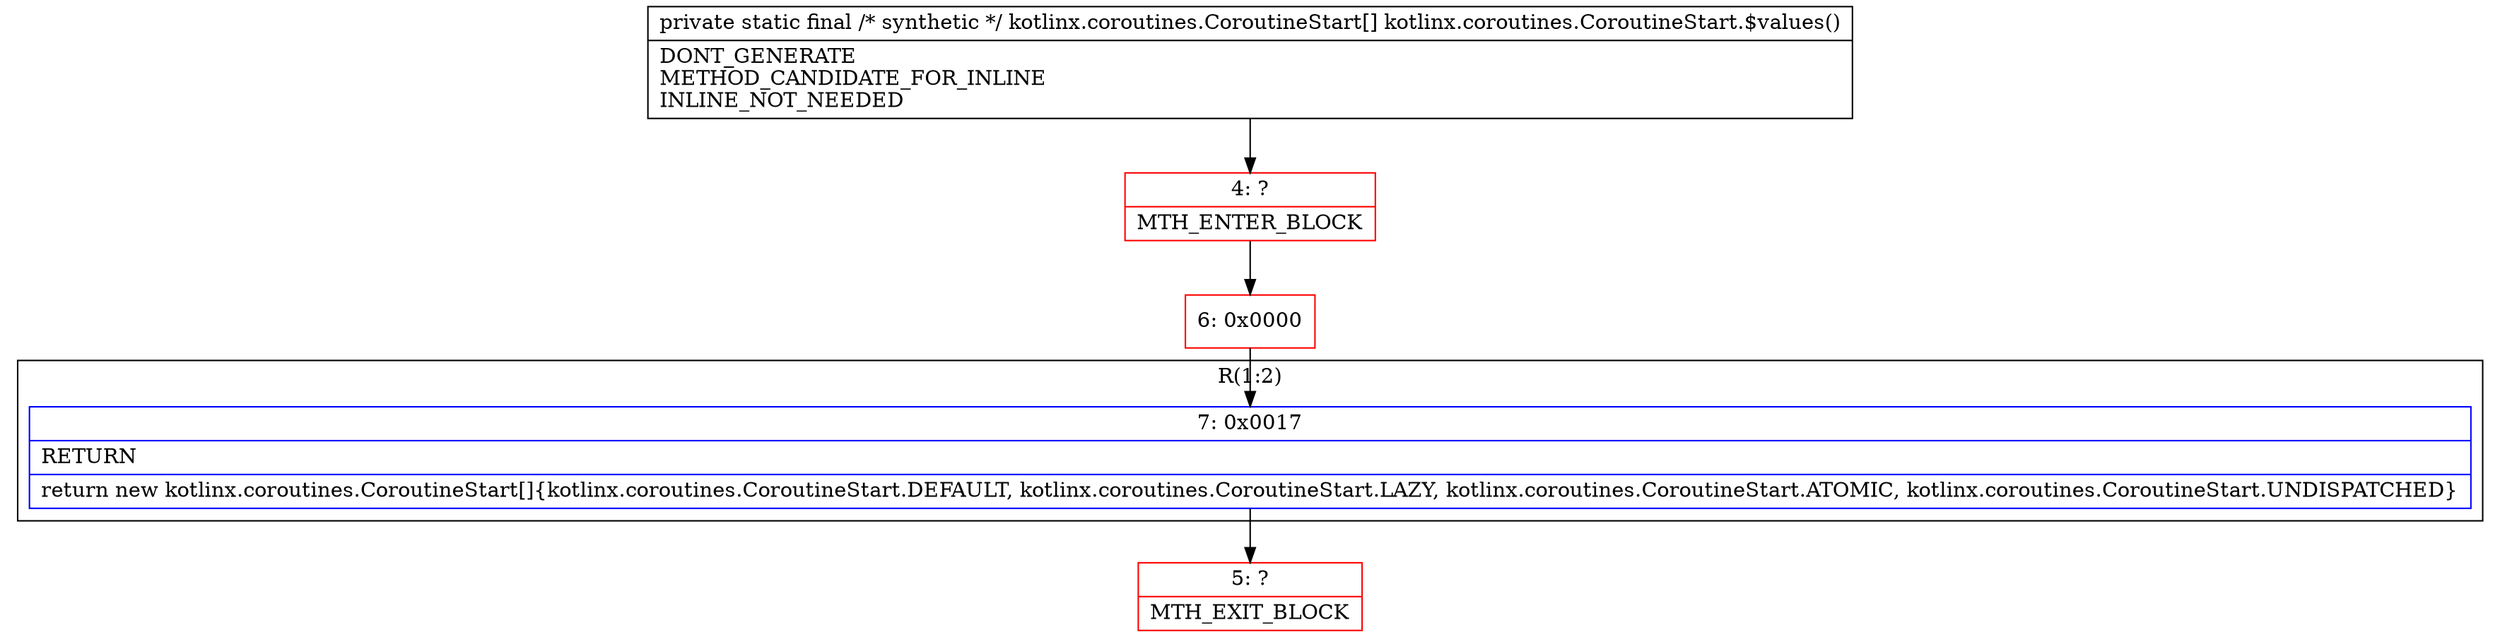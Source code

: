 digraph "CFG forkotlinx.coroutines.CoroutineStart.$values()[Lkotlinx\/coroutines\/CoroutineStart;" {
subgraph cluster_Region_989016711 {
label = "R(1:2)";
node [shape=record,color=blue];
Node_7 [shape=record,label="{7\:\ 0x0017|RETURN\l|return new kotlinx.coroutines.CoroutineStart[]\{kotlinx.coroutines.CoroutineStart.DEFAULT, kotlinx.coroutines.CoroutineStart.LAZY, kotlinx.coroutines.CoroutineStart.ATOMIC, kotlinx.coroutines.CoroutineStart.UNDISPATCHED\}\l}"];
}
Node_4 [shape=record,color=red,label="{4\:\ ?|MTH_ENTER_BLOCK\l}"];
Node_6 [shape=record,color=red,label="{6\:\ 0x0000}"];
Node_5 [shape=record,color=red,label="{5\:\ ?|MTH_EXIT_BLOCK\l}"];
MethodNode[shape=record,label="{private static final \/* synthetic *\/ kotlinx.coroutines.CoroutineStart[] kotlinx.coroutines.CoroutineStart.$values()  | DONT_GENERATE\lMETHOD_CANDIDATE_FOR_INLINE\lINLINE_NOT_NEEDED\l}"];
MethodNode -> Node_4;Node_7 -> Node_5;
Node_4 -> Node_6;
Node_6 -> Node_7;
}


